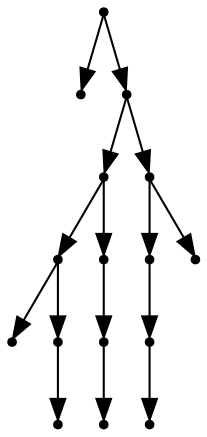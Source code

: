 digraph {
  15 [shape=point];
  0 [shape=point];
  14 [shape=point];
  8 [shape=point];
  4 [shape=point];
  1 [shape=point];
  3 [shape=point];
  2 [shape=point];
  7 [shape=point];
  6 [shape=point];
  5 [shape=point];
  13 [shape=point];
  11 [shape=point];
  10 [shape=point];
  9 [shape=point];
  12 [shape=point];
15 -> 0;
15 -> 14;
14 -> 8;
8 -> 4;
4 -> 1;
4 -> 3;
3 -> 2;
8 -> 7;
7 -> 6;
6 -> 5;
14 -> 13;
13 -> 11;
11 -> 10;
10 -> 9;
13 -> 12;
}
